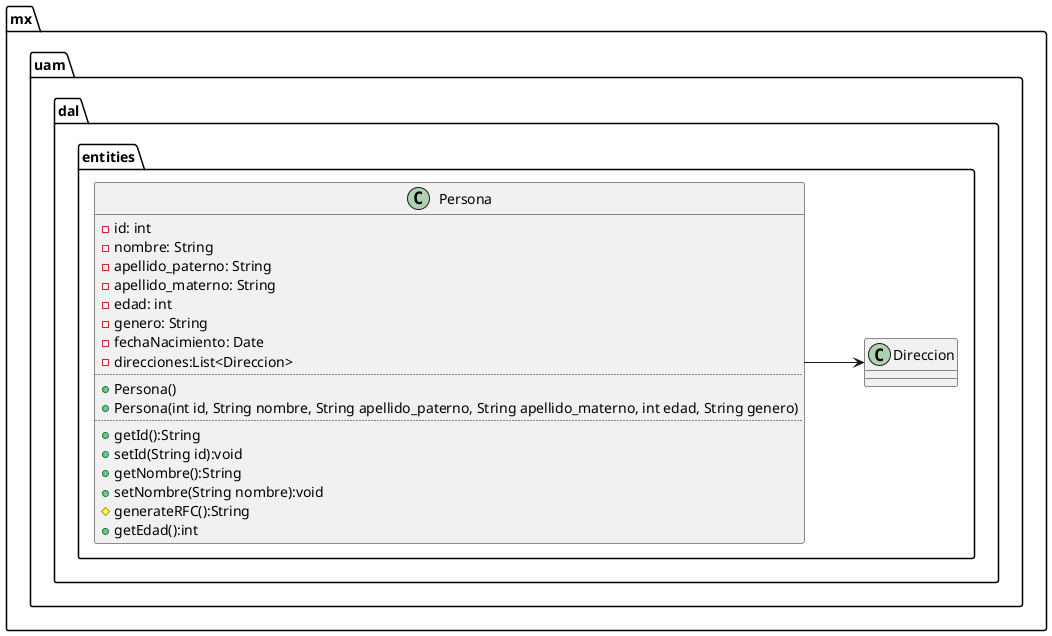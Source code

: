 @startuml "Diagrama de dominio"
left to right direction

package "mx.uam.dal.entities"{
    class Persona{
        -id: int
        -nombre: String
        -apellido_paterno: String
        -apellido_materno: String
        -edad: int
        -genero: String
        -fechaNacimiento: Date
        -direcciones:List<Direccion>
        ..
        +Persona()
        +Persona(int id, String nombre, String apellido_paterno, String apellido_materno, int edad, String genero)
        ..
        +getId():String
        +setId(String id):void
        +getNombre():String
        +setNombre(String nombre):void
        #generateRFC():String
        +getEdad():int
    }

    class Direccion{

    }

}

Persona --> Direccion 
@enduml